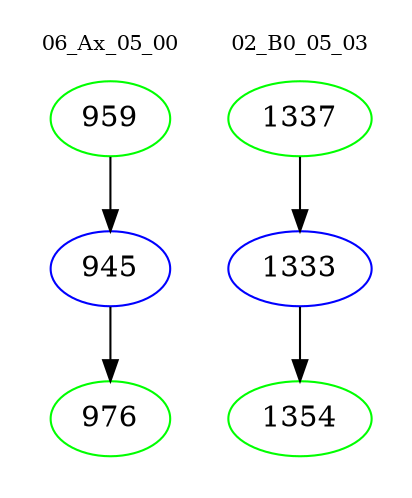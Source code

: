 digraph{
subgraph cluster_0 {
color = white
label = "06_Ax_05_00";
fontsize=10;
T0_959 [label="959", color="green"]
T0_959 -> T0_945 [color="black"]
T0_945 [label="945", color="blue"]
T0_945 -> T0_976 [color="black"]
T0_976 [label="976", color="green"]
}
subgraph cluster_1 {
color = white
label = "02_B0_05_03";
fontsize=10;
T1_1337 [label="1337", color="green"]
T1_1337 -> T1_1333 [color="black"]
T1_1333 [label="1333", color="blue"]
T1_1333 -> T1_1354 [color="black"]
T1_1354 [label="1354", color="green"]
}
}
